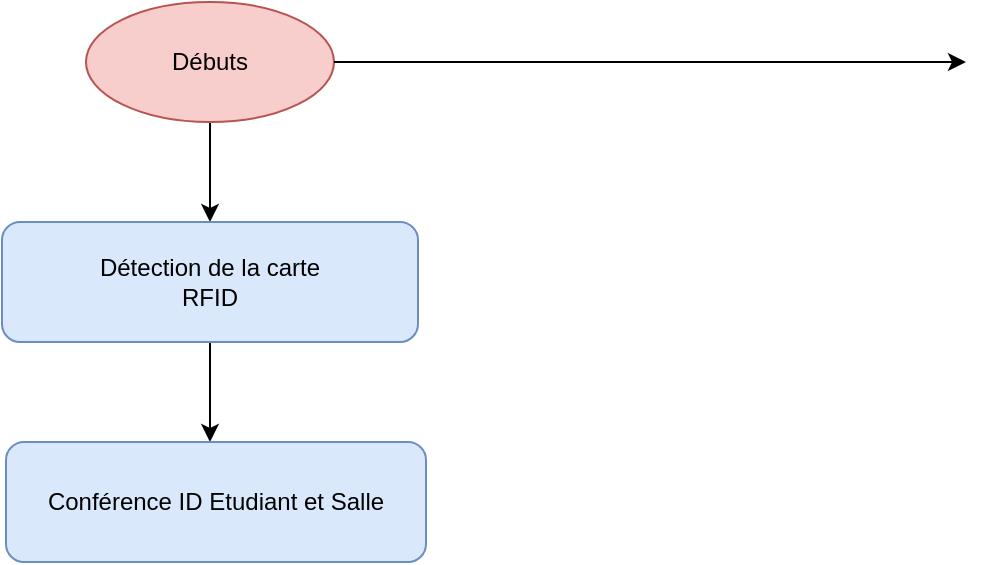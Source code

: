 <mxfile version="20.0.3" type="device"><diagram id="C5RBs43oDa-KdzZeNtuy" name="Page-1"><mxGraphModel dx="1038" dy="617" grid="1" gridSize="10" guides="1" tooltips="1" connect="1" arrows="1" fold="1" page="1" pageScale="1" pageWidth="827" pageHeight="1169" math="0" shadow="0"><root><mxCell id="WIyWlLk6GJQsqaUBKTNV-0"/><mxCell id="WIyWlLk6GJQsqaUBKTNV-1" parent="WIyWlLk6GJQsqaUBKTNV-0"/><mxCell id="jPKij_HT505uIRlZuHcv-4" style="edgeStyle=orthogonalEdgeStyle;rounded=0;orthogonalLoop=1;jettySize=auto;html=1;entryX=0.5;entryY=0;entryDx=0;entryDy=0;" edge="1" parent="WIyWlLk6GJQsqaUBKTNV-1" source="jPKij_HT505uIRlZuHcv-2" target="jPKij_HT505uIRlZuHcv-5"><mxGeometry relative="1" as="geometry"><mxPoint x="312" y="110" as="targetPoint"/></mxGeometry></mxCell><mxCell id="jPKij_HT505uIRlZuHcv-2" value="&lt;p class=&quot;MsoNormal&quot;&gt;&lt;font&gt;Débuts&lt;/font&gt;&lt;/p&gt;" style="ellipse;whiteSpace=wrap;html=1;fillColor=#f8cecc;strokeColor=#b85450;" vertex="1" parent="WIyWlLk6GJQsqaUBKTNV-1"><mxGeometry x="250" y="10" width="124" height="60" as="geometry"/></mxCell><mxCell id="jPKij_HT505uIRlZuHcv-3" style="edgeStyle=orthogonalEdgeStyle;rounded=0;orthogonalLoop=1;jettySize=auto;html=1;" edge="1" parent="WIyWlLk6GJQsqaUBKTNV-1" source="jPKij_HT505uIRlZuHcv-2"><mxGeometry relative="1" as="geometry"><mxPoint x="690" y="40" as="targetPoint"/></mxGeometry></mxCell><mxCell id="jPKij_HT505uIRlZuHcv-6" style="edgeStyle=orthogonalEdgeStyle;rounded=0;orthogonalLoop=1;jettySize=auto;html=1;" edge="1" parent="WIyWlLk6GJQsqaUBKTNV-1" source="jPKij_HT505uIRlZuHcv-5"><mxGeometry relative="1" as="geometry"><mxPoint x="312" y="230" as="targetPoint"/></mxGeometry></mxCell><mxCell id="jPKij_HT505uIRlZuHcv-5" value="&lt;p class=&quot;MsoNormal&quot;&gt;&lt;font&gt;Détection de la carte&lt;br/&gt;RFID&lt;/font&gt;&lt;/p&gt;" style="rounded=1;whiteSpace=wrap;html=1;fillColor=#dae8fc;strokeColor=#6c8ebf;" vertex="1" parent="WIyWlLk6GJQsqaUBKTNV-1"><mxGeometry x="208" y="120" width="208" height="60" as="geometry"/></mxCell><mxCell id="jPKij_HT505uIRlZuHcv-7" value="&lt;p class=&quot;MsoNormal&quot;&gt;&lt;font&gt;Conférence ID Etudiant et Salle&lt;/font&gt;&lt;/p&gt;" style="rounded=1;whiteSpace=wrap;html=1;fillColor=#dae8fc;strokeColor=#6c8ebf;" vertex="1" parent="WIyWlLk6GJQsqaUBKTNV-1"><mxGeometry x="210" y="230" width="210" height="60" as="geometry"/></mxCell></root></mxGraphModel></diagram></mxfile>